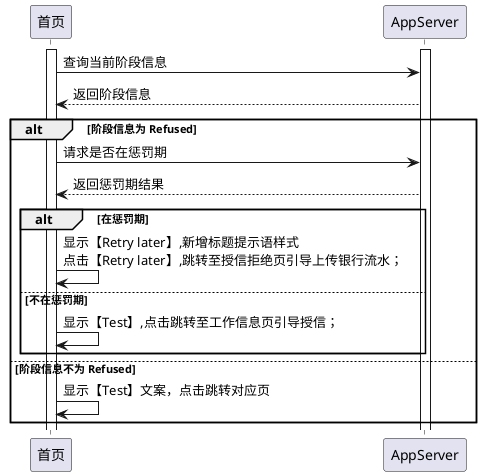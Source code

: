 @startuml
activate 首页
activate AppServer

首页->AppServer:查询当前阶段信息
AppServer-->首页:返回阶段信息

alt 阶段信息为 Refused
首页->AppServer:请求是否在惩罚期
AppServer-->首页:返回惩罚期结果
    alt 在惩罚期
    首页->首页:显示【Retry later】,新增标题提示语样式\n点击【Retry later】,跳转至授信拒绝页引导上传银行流水；
    else 不在惩罚期
    首页->首页:显示【Test】,点击跳转至工作信息页引导授信；
    end
else 阶段信息不为 Refused
    首页->首页:显示【Test】文案，点击跳转对应页
end
@enduml